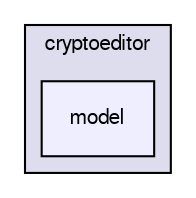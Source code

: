 digraph "src/main/java/org/hsd/cryptoeditor/model" {
  bgcolor=transparent;
  compound=true
  node [ fontsize="10", fontname="FreeSans"];
  edge [ labelfontsize="10", labelfontname="FreeSans"];
  subgraph clusterdir_54960fc56f01806986d042fbc70fce4f {
    graph [ bgcolor="#ddddee", pencolor="black", label="cryptoeditor" fontname="FreeSans", fontsize="10", URL="dir_54960fc56f01806986d042fbc70fce4f.html"]
  dir_0d73fcb5224fdae0389598cc729b68e3 [shape=box, label="model", style="filled", fillcolor="#eeeeff", pencolor="black", URL="dir_0d73fcb5224fdae0389598cc729b68e3.html"];
  }
}
